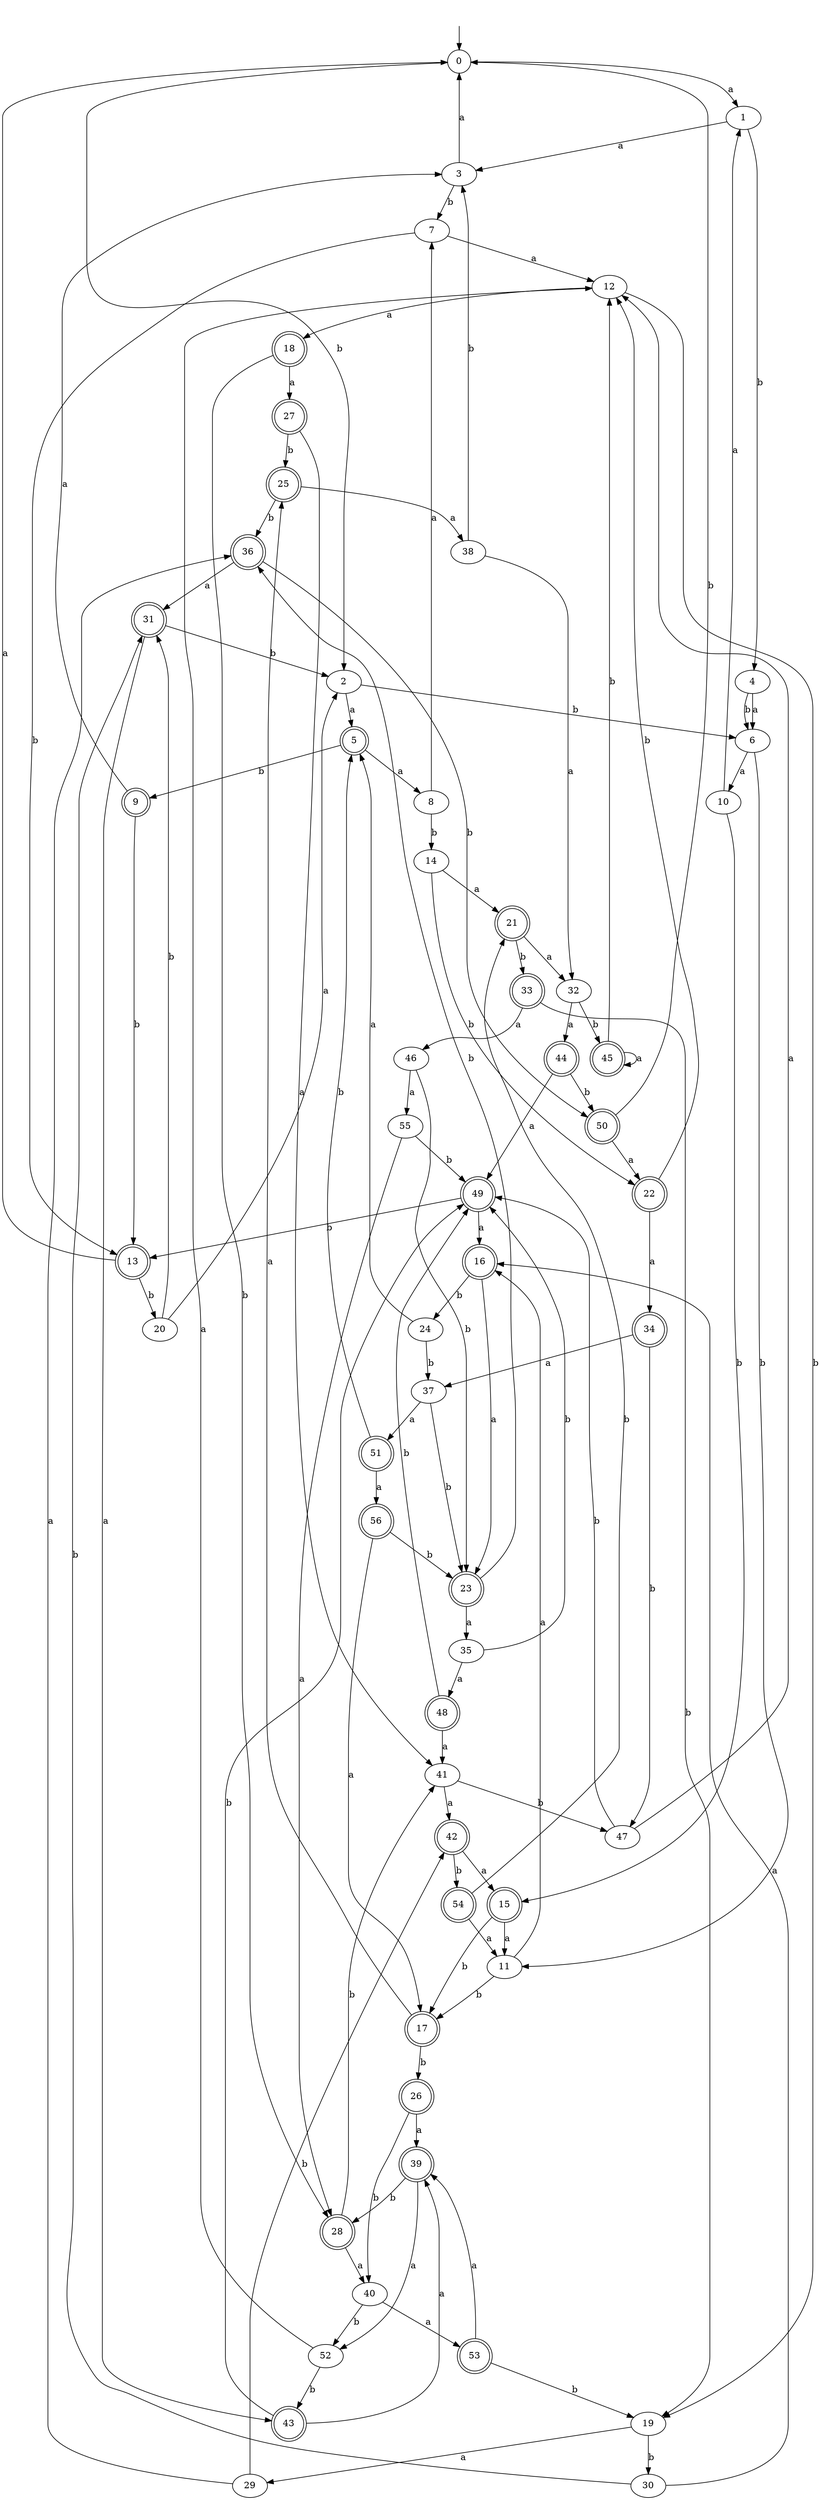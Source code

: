 digraph RandomDFA {
  __start0 [label="", shape=none];
  __start0 -> 0 [label=""];
  0 [shape=circle]
  0 -> 1 [label="a"]
  0 -> 2 [label="b"]
  1
  1 -> 3 [label="a"]
  1 -> 4 [label="b"]
  2
  2 -> 5 [label="a"]
  2 -> 6 [label="b"]
  3
  3 -> 0 [label="a"]
  3 -> 7 [label="b"]
  4
  4 -> 6 [label="a"]
  4 -> 6 [label="b"]
  5 [shape=doublecircle]
  5 -> 8 [label="a"]
  5 -> 9 [label="b"]
  6
  6 -> 10 [label="a"]
  6 -> 11 [label="b"]
  7
  7 -> 12 [label="a"]
  7 -> 13 [label="b"]
  8
  8 -> 7 [label="a"]
  8 -> 14 [label="b"]
  9 [shape=doublecircle]
  9 -> 3 [label="a"]
  9 -> 13 [label="b"]
  10
  10 -> 1 [label="a"]
  10 -> 15 [label="b"]
  11
  11 -> 16 [label="a"]
  11 -> 17 [label="b"]
  12
  12 -> 18 [label="a"]
  12 -> 19 [label="b"]
  13 [shape=doublecircle]
  13 -> 0 [label="a"]
  13 -> 20 [label="b"]
  14
  14 -> 21 [label="a"]
  14 -> 22 [label="b"]
  15 [shape=doublecircle]
  15 -> 11 [label="a"]
  15 -> 17 [label="b"]
  16 [shape=doublecircle]
  16 -> 23 [label="a"]
  16 -> 24 [label="b"]
  17 [shape=doublecircle]
  17 -> 25 [label="a"]
  17 -> 26 [label="b"]
  18 [shape=doublecircle]
  18 -> 27 [label="a"]
  18 -> 28 [label="b"]
  19
  19 -> 29 [label="a"]
  19 -> 30 [label="b"]
  20
  20 -> 2 [label="a"]
  20 -> 31 [label="b"]
  21 [shape=doublecircle]
  21 -> 32 [label="a"]
  21 -> 33 [label="b"]
  22 [shape=doublecircle]
  22 -> 34 [label="a"]
  22 -> 12 [label="b"]
  23 [shape=doublecircle]
  23 -> 35 [label="a"]
  23 -> 36 [label="b"]
  24
  24 -> 5 [label="a"]
  24 -> 37 [label="b"]
  25 [shape=doublecircle]
  25 -> 38 [label="a"]
  25 -> 36 [label="b"]
  26 [shape=doublecircle]
  26 -> 39 [label="a"]
  26 -> 40 [label="b"]
  27 [shape=doublecircle]
  27 -> 41 [label="a"]
  27 -> 25 [label="b"]
  28 [shape=doublecircle]
  28 -> 40 [label="a"]
  28 -> 41 [label="b"]
  29
  29 -> 36 [label="a"]
  29 -> 42 [label="b"]
  30
  30 -> 16 [label="a"]
  30 -> 31 [label="b"]
  31 [shape=doublecircle]
  31 -> 43 [label="a"]
  31 -> 2 [label="b"]
  32
  32 -> 44 [label="a"]
  32 -> 45 [label="b"]
  33 [shape=doublecircle]
  33 -> 46 [label="a"]
  33 -> 19 [label="b"]
  34 [shape=doublecircle]
  34 -> 37 [label="a"]
  34 -> 47 [label="b"]
  35
  35 -> 48 [label="a"]
  35 -> 49 [label="b"]
  36 [shape=doublecircle]
  36 -> 31 [label="a"]
  36 -> 50 [label="b"]
  37
  37 -> 51 [label="a"]
  37 -> 23 [label="b"]
  38
  38 -> 32 [label="a"]
  38 -> 3 [label="b"]
  39 [shape=doublecircle]
  39 -> 52 [label="a"]
  39 -> 28 [label="b"]
  40
  40 -> 53 [label="a"]
  40 -> 52 [label="b"]
  41
  41 -> 42 [label="a"]
  41 -> 47 [label="b"]
  42 [shape=doublecircle]
  42 -> 15 [label="a"]
  42 -> 54 [label="b"]
  43 [shape=doublecircle]
  43 -> 39 [label="a"]
  43 -> 49 [label="b"]
  44 [shape=doublecircle]
  44 -> 49 [label="a"]
  44 -> 50 [label="b"]
  45 [shape=doublecircle]
  45 -> 45 [label="a"]
  45 -> 12 [label="b"]
  46
  46 -> 55 [label="a"]
  46 -> 23 [label="b"]
  47
  47 -> 12 [label="a"]
  47 -> 49 [label="b"]
  48 [shape=doublecircle]
  48 -> 41 [label="a"]
  48 -> 49 [label="b"]
  49 [shape=doublecircle]
  49 -> 16 [label="a"]
  49 -> 13 [label="b"]
  50 [shape=doublecircle]
  50 -> 22 [label="a"]
  50 -> 0 [label="b"]
  51 [shape=doublecircle]
  51 -> 56 [label="a"]
  51 -> 5 [label="b"]
  52
  52 -> 12 [label="a"]
  52 -> 43 [label="b"]
  53 [shape=doublecircle]
  53 -> 39 [label="a"]
  53 -> 19 [label="b"]
  54 [shape=doublecircle]
  54 -> 11 [label="a"]
  54 -> 21 [label="b"]
  55
  55 -> 28 [label="a"]
  55 -> 49 [label="b"]
  56 [shape=doublecircle]
  56 -> 17 [label="a"]
  56 -> 23 [label="b"]
}
